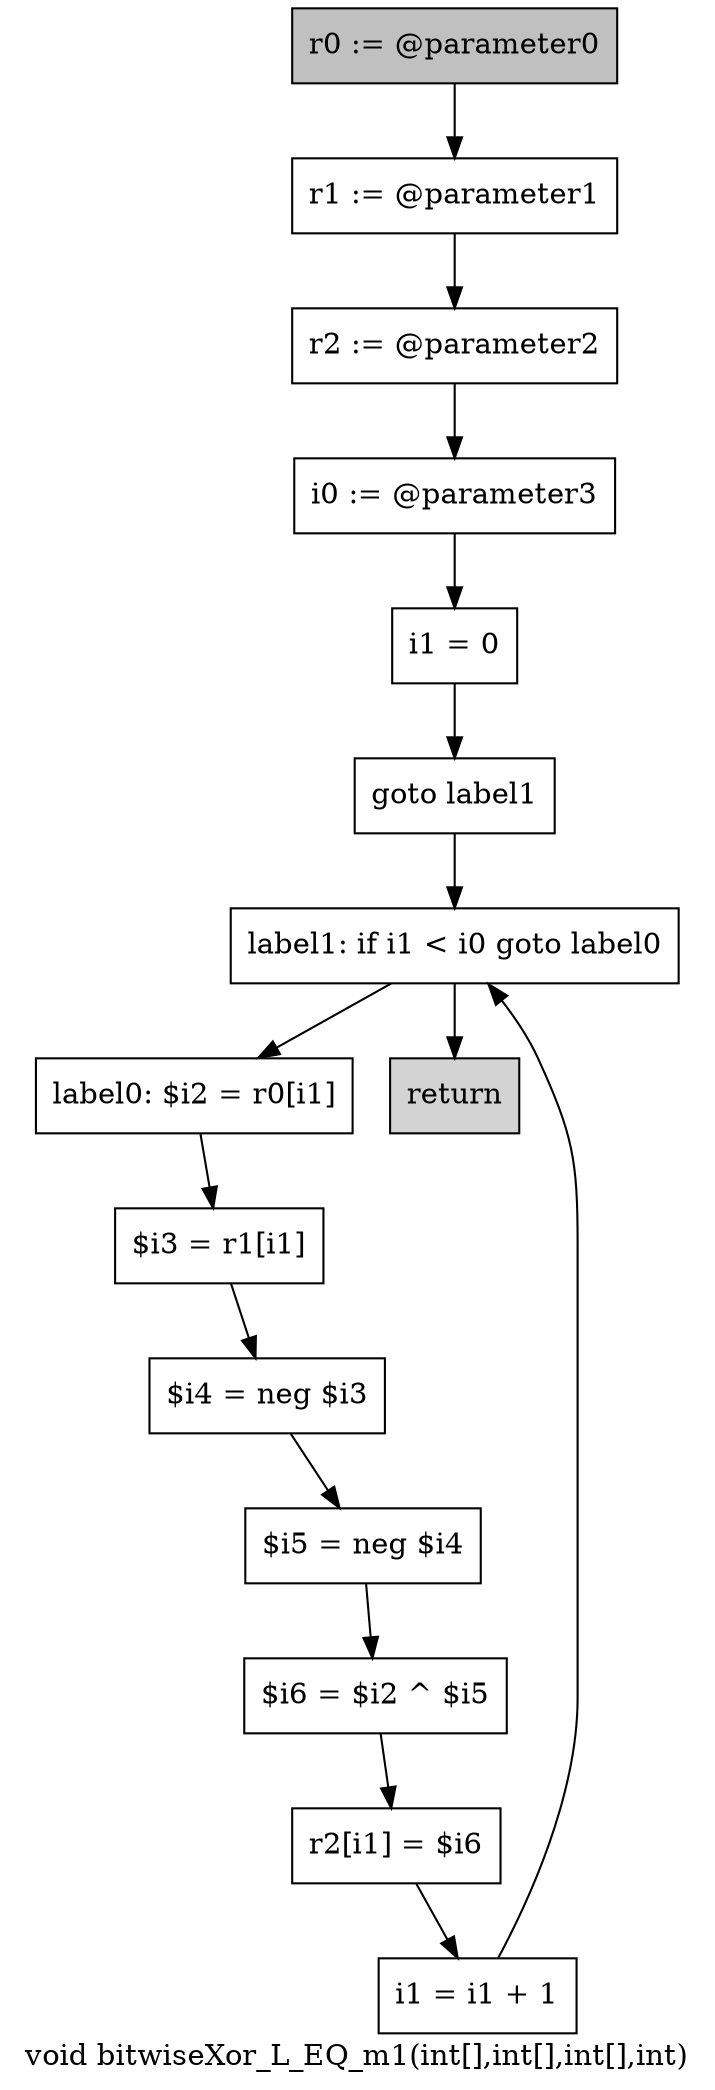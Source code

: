 digraph "void bitwiseXor_L_EQ_m1(int[],int[],int[],int)" {
    label="void bitwiseXor_L_EQ_m1(int[],int[],int[],int)";
    node [shape=box];
    "0" [style=filled,fillcolor=gray,label="r0 := @parameter0",];
    "1" [label="r1 := @parameter1",];
    "0"->"1";
    "2" [label="r2 := @parameter2",];
    "1"->"2";
    "3" [label="i0 := @parameter3",];
    "2"->"3";
    "4" [label="i1 = 0",];
    "3"->"4";
    "5" [label="goto label1",];
    "4"->"5";
    "13" [label="label1: if i1 < i0 goto label0",];
    "5"->"13";
    "6" [label="label0: $i2 = r0[i1]",];
    "7" [label="$i3 = r1[i1]",];
    "6"->"7";
    "8" [label="$i4 = neg $i3",];
    "7"->"8";
    "9" [label="$i5 = neg $i4",];
    "8"->"9";
    "10" [label="$i6 = $i2 ^ $i5",];
    "9"->"10";
    "11" [label="r2[i1] = $i6",];
    "10"->"11";
    "12" [label="i1 = i1 + 1",];
    "11"->"12";
    "12"->"13";
    "13"->"6";
    "14" [style=filled,fillcolor=lightgray,label="return",];
    "13"->"14";
}
